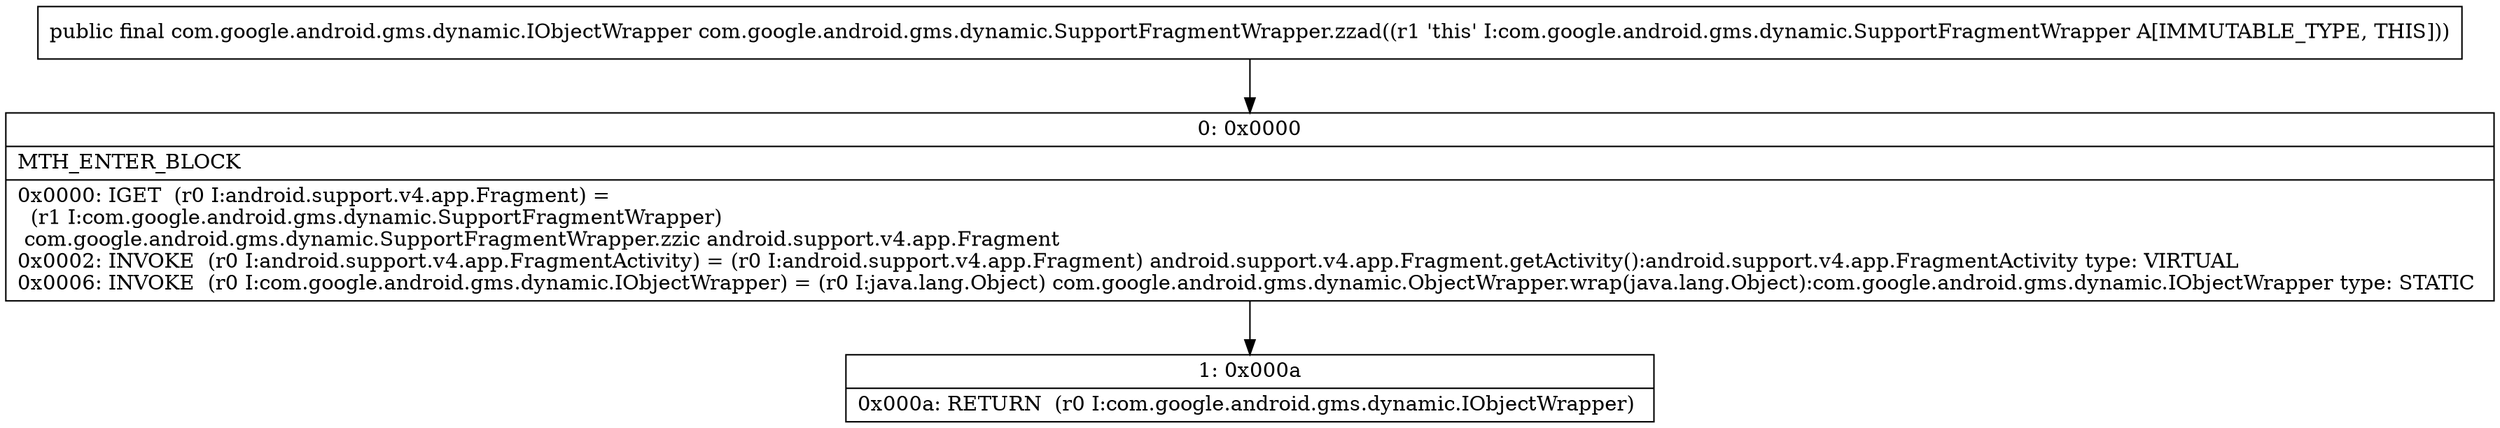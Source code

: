 digraph "CFG forcom.google.android.gms.dynamic.SupportFragmentWrapper.zzad()Lcom\/google\/android\/gms\/dynamic\/IObjectWrapper;" {
Node_0 [shape=record,label="{0\:\ 0x0000|MTH_ENTER_BLOCK\l|0x0000: IGET  (r0 I:android.support.v4.app.Fragment) = \l  (r1 I:com.google.android.gms.dynamic.SupportFragmentWrapper)\l com.google.android.gms.dynamic.SupportFragmentWrapper.zzic android.support.v4.app.Fragment \l0x0002: INVOKE  (r0 I:android.support.v4.app.FragmentActivity) = (r0 I:android.support.v4.app.Fragment) android.support.v4.app.Fragment.getActivity():android.support.v4.app.FragmentActivity type: VIRTUAL \l0x0006: INVOKE  (r0 I:com.google.android.gms.dynamic.IObjectWrapper) = (r0 I:java.lang.Object) com.google.android.gms.dynamic.ObjectWrapper.wrap(java.lang.Object):com.google.android.gms.dynamic.IObjectWrapper type: STATIC \l}"];
Node_1 [shape=record,label="{1\:\ 0x000a|0x000a: RETURN  (r0 I:com.google.android.gms.dynamic.IObjectWrapper) \l}"];
MethodNode[shape=record,label="{public final com.google.android.gms.dynamic.IObjectWrapper com.google.android.gms.dynamic.SupportFragmentWrapper.zzad((r1 'this' I:com.google.android.gms.dynamic.SupportFragmentWrapper A[IMMUTABLE_TYPE, THIS])) }"];
MethodNode -> Node_0;
Node_0 -> Node_1;
}

